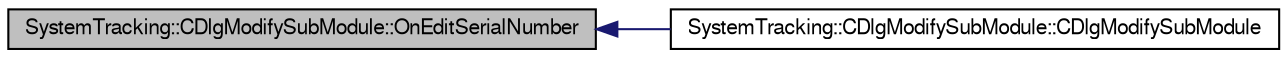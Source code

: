 digraph G
{
  edge [fontname="FreeSans",fontsize="10",labelfontname="FreeSans",labelfontsize="10"];
  node [fontname="FreeSans",fontsize="10",shape=record];
  rankdir="LR";
  Node1 [label="SystemTracking::CDlgModifySubModule::OnEditSerialNumber",height=0.2,width=0.4,color="black", fillcolor="grey75", style="filled" fontcolor="black"];
  Node1 -> Node2 [dir="back",color="midnightblue",fontsize="10",style="solid",fontname="FreeSans"];
  Node2 [label="SystemTracking::CDlgModifySubModule::CDlgModifySubModule",height=0.2,width=0.4,color="black", fillcolor="white", style="filled",URL="$classSystemTracking_1_1CDlgModifySubModule.html#ad4fe1cd27b392b4a1a8f0f18f2a7287b",tooltip="Default constructor."];
}
